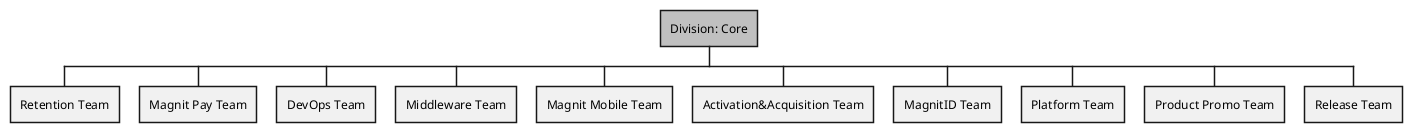@startuml

@startwbs

*[#silver] Division: Core
** Retention Team
** Magnit Pay Team
** DevOps Team
** Middleware Team
** Magnit Mobile Team
** Activation&Acquisition Team
** MagnitID Team
** Platform Team
** Product Promo Team
** Release Team

@endwbs
@enduml
